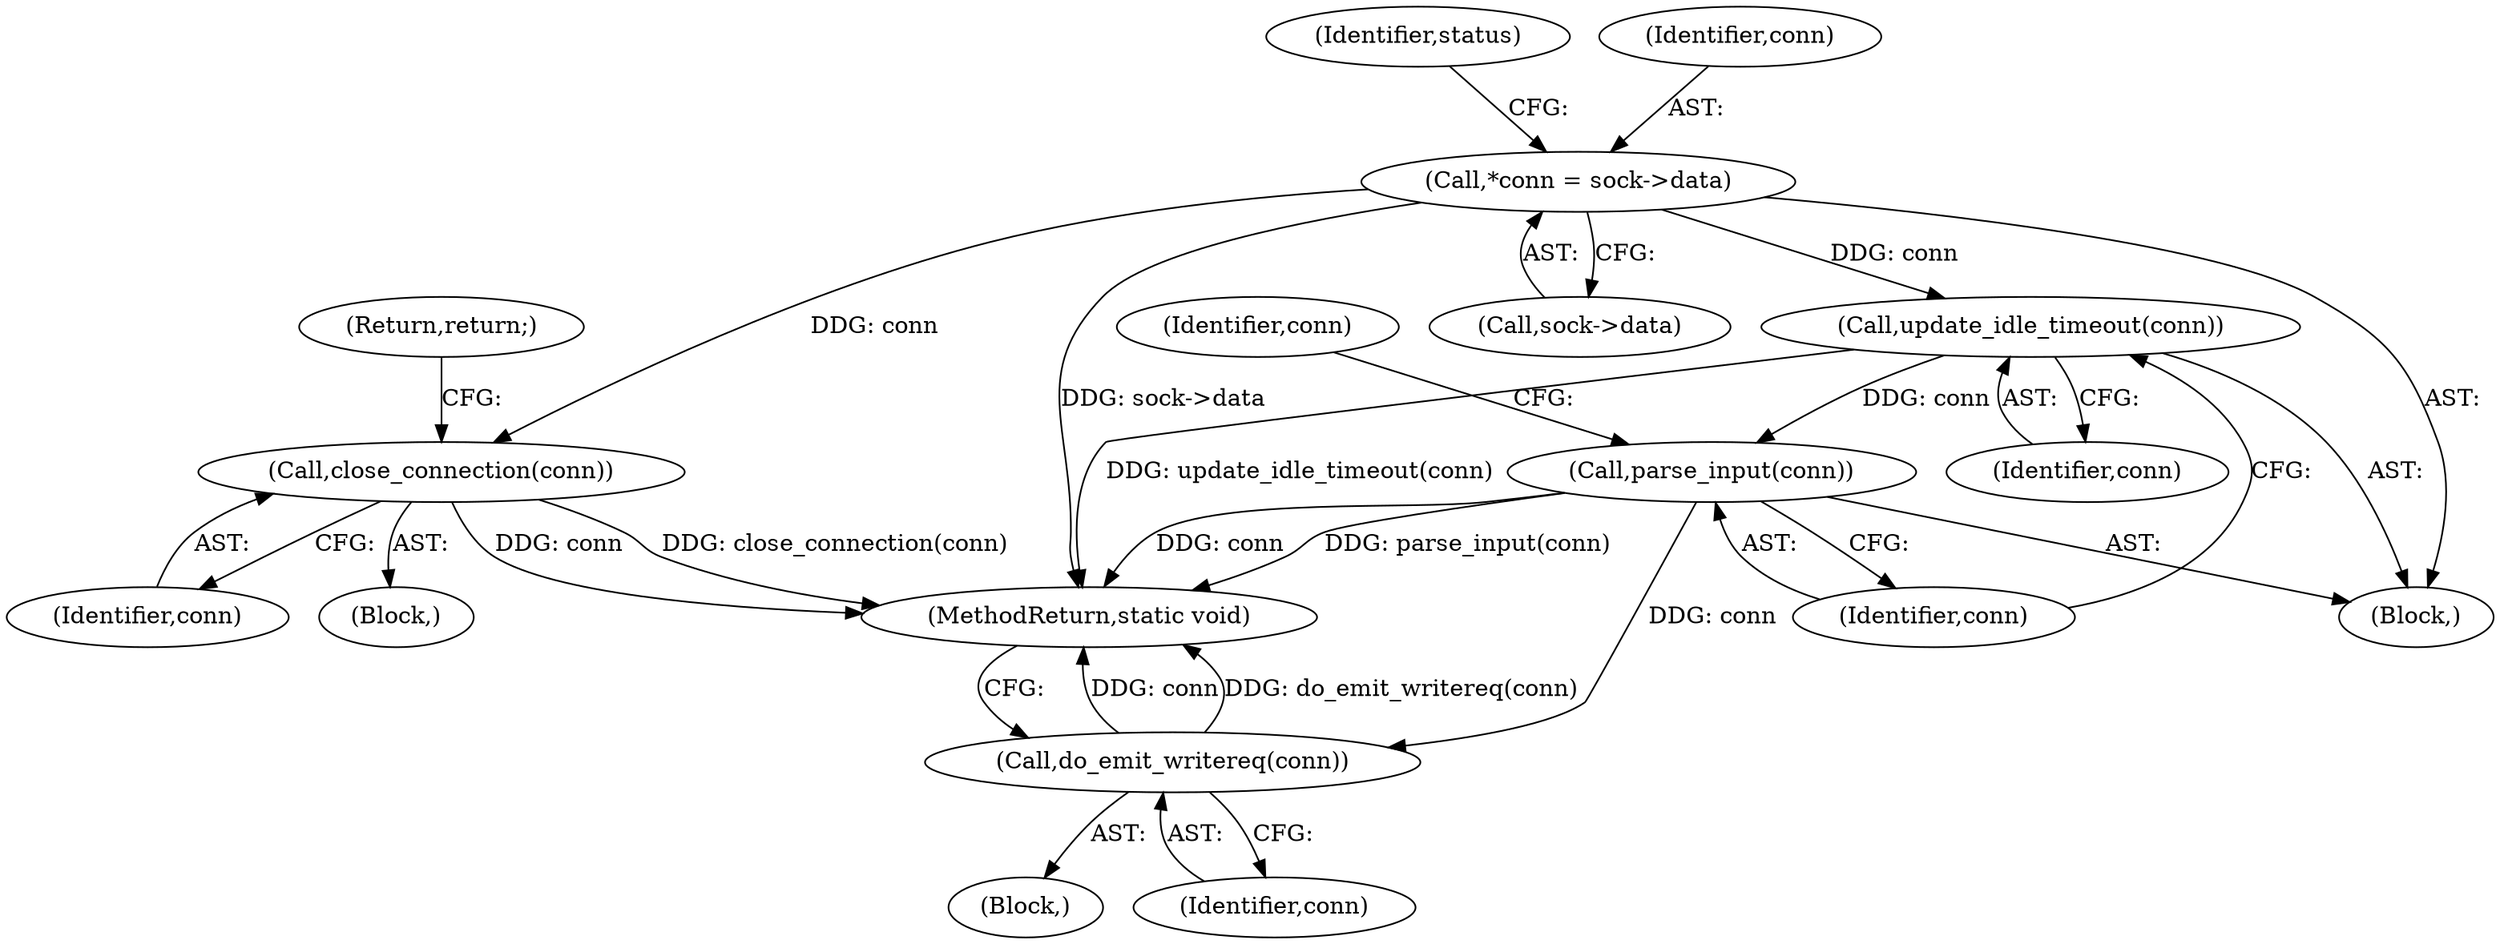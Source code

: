 digraph "0_h2o_1c0808d580da09fdec5a9a74ff09e103ea058dd4_0@pointer" {
"1000106" [label="(Call,*conn = sock->data)"];
"1000120" [label="(Call,close_connection(conn))"];
"1000123" [label="(Call,update_idle_timeout(conn))"];
"1000125" [label="(Call,parse_input(conn))"];
"1000143" [label="(Call,do_emit_writereq(conn))"];
"1000135" [label="(Block,)"];
"1000121" [label="(Identifier,conn)"];
"1000108" [label="(Call,sock->data)"];
"1000123" [label="(Call,update_idle_timeout(conn))"];
"1000113" [label="(Identifier,status)"];
"1000145" [label="(MethodReturn,static void)"];
"1000104" [label="(Block,)"];
"1000106" [label="(Call,*conn = sock->data)"];
"1000132" [label="(Identifier,conn)"];
"1000126" [label="(Identifier,conn)"];
"1000115" [label="(Block,)"];
"1000143" [label="(Call,do_emit_writereq(conn))"];
"1000125" [label="(Call,parse_input(conn))"];
"1000124" [label="(Identifier,conn)"];
"1000144" [label="(Identifier,conn)"];
"1000122" [label="(Return,return;)"];
"1000120" [label="(Call,close_connection(conn))"];
"1000107" [label="(Identifier,conn)"];
"1000106" -> "1000104"  [label="AST: "];
"1000106" -> "1000108"  [label="CFG: "];
"1000107" -> "1000106"  [label="AST: "];
"1000108" -> "1000106"  [label="AST: "];
"1000113" -> "1000106"  [label="CFG: "];
"1000106" -> "1000145"  [label="DDG: sock->data"];
"1000106" -> "1000120"  [label="DDG: conn"];
"1000106" -> "1000123"  [label="DDG: conn"];
"1000120" -> "1000115"  [label="AST: "];
"1000120" -> "1000121"  [label="CFG: "];
"1000121" -> "1000120"  [label="AST: "];
"1000122" -> "1000120"  [label="CFG: "];
"1000120" -> "1000145"  [label="DDG: conn"];
"1000120" -> "1000145"  [label="DDG: close_connection(conn)"];
"1000123" -> "1000104"  [label="AST: "];
"1000123" -> "1000124"  [label="CFG: "];
"1000124" -> "1000123"  [label="AST: "];
"1000126" -> "1000123"  [label="CFG: "];
"1000123" -> "1000145"  [label="DDG: update_idle_timeout(conn)"];
"1000123" -> "1000125"  [label="DDG: conn"];
"1000125" -> "1000104"  [label="AST: "];
"1000125" -> "1000126"  [label="CFG: "];
"1000126" -> "1000125"  [label="AST: "];
"1000132" -> "1000125"  [label="CFG: "];
"1000125" -> "1000145"  [label="DDG: conn"];
"1000125" -> "1000145"  [label="DDG: parse_input(conn)"];
"1000125" -> "1000143"  [label="DDG: conn"];
"1000143" -> "1000135"  [label="AST: "];
"1000143" -> "1000144"  [label="CFG: "];
"1000144" -> "1000143"  [label="AST: "];
"1000145" -> "1000143"  [label="CFG: "];
"1000143" -> "1000145"  [label="DDG: conn"];
"1000143" -> "1000145"  [label="DDG: do_emit_writereq(conn)"];
}

